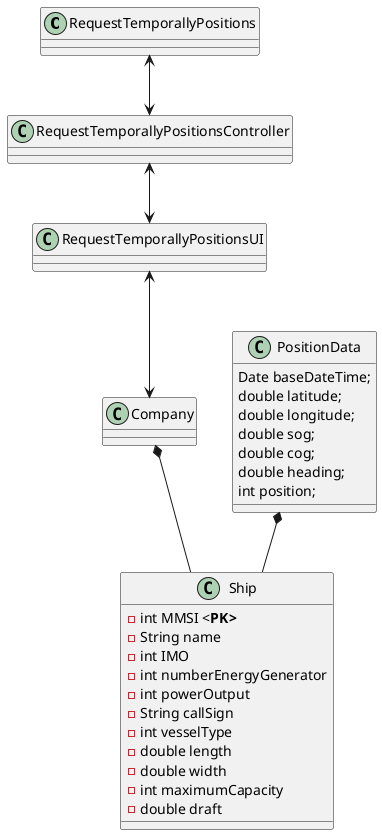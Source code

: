 @startuml

class RequestTemporallyPositions{

}

class RequestTemporallyPositionsController{

}

class RequestTemporallyPositionsUI{

}

class Ship {
    -int MMSI <<b>PK>
    -String name
    -int IMO
    -int numberEnergyGenerator
    -int powerOutput
    -String callSign
    -int vesselType
    -double length
    -double width
    -int maximumCapacity
    -double draft
}

class PositionData{
    Date baseDateTime;
    double latitude;
    double longitude;
    double sog;
    double cog;
    double heading;
    int position;
}

class Company {

}

RequestTemporallyPositions <--> RequestTemporallyPositionsController
RequestTemporallyPositionsController <--> RequestTemporallyPositionsUI
RequestTemporallyPositionsUI <--> Company
Company *-- Ship
PositionData *-- Ship

@enduml